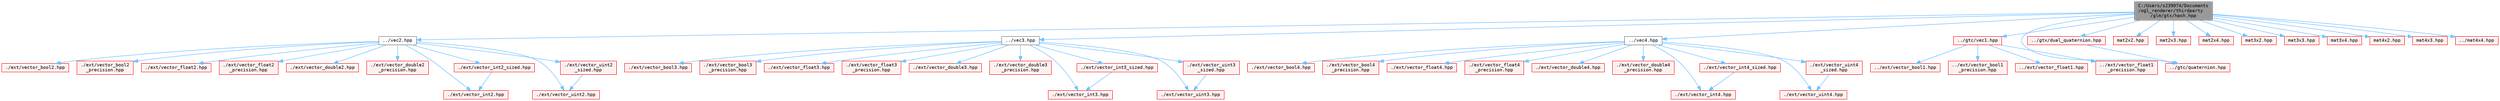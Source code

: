 digraph "C:/Users/s239074/Documents/ogl_renderer/thirdparty/glm/gtx/hash.hpp"
{
 // LATEX_PDF_SIZE
  bgcolor="transparent";
  edge [fontname=Terminal,fontsize=10,labelfontname=Helvetica,labelfontsize=10];
  node [fontname=Terminal,fontsize=10,shape=box,height=0.2,width=0.4];
  Node1 [label="C:/Users/s239074/Documents\l/ogl_renderer/thirdparty\l/glm/gtx/hash.hpp",height=0.2,width=0.4,color="gray40", fillcolor="grey60", style="filled", fontcolor="black",tooltip=" "];
  Node1 -> Node2 [color="steelblue1",style="solid"];
  Node2 [label="../vec2.hpp",height=0.2,width=0.4,color="grey40", fillcolor="white", style="filled",URL="$vec2_8hpp.html",tooltip=" "];
  Node2 -> Node3 [color="steelblue1",style="solid"];
  Node3 [label="./ext/vector_bool2.hpp",height=0.2,width=0.4,color="red", fillcolor="#FFF0F0", style="filled",URL="$vector__bool2_8hpp.html",tooltip=" "];
  Node2 -> Node13 [color="steelblue1",style="solid"];
  Node13 [label="./ext/vector_bool2\l_precision.hpp",height=0.2,width=0.4,color="red", fillcolor="#FFF0F0", style="filled",URL="$vector__bool2__precision_8hpp.html",tooltip=" "];
  Node2 -> Node14 [color="steelblue1",style="solid"];
  Node14 [label="./ext/vector_float2.hpp",height=0.2,width=0.4,color="red", fillcolor="#FFF0F0", style="filled",URL="$vector__float2_8hpp.html",tooltip=" "];
  Node2 -> Node15 [color="steelblue1",style="solid"];
  Node15 [label="./ext/vector_float2\l_precision.hpp",height=0.2,width=0.4,color="red", fillcolor="#FFF0F0", style="filled",URL="$vector__float2__precision_8hpp.html",tooltip=" "];
  Node2 -> Node16 [color="steelblue1",style="solid"];
  Node16 [label="./ext/vector_double2.hpp",height=0.2,width=0.4,color="red", fillcolor="#FFF0F0", style="filled",URL="$vector__double2_8hpp.html",tooltip=" "];
  Node2 -> Node17 [color="steelblue1",style="solid"];
  Node17 [label="./ext/vector_double2\l_precision.hpp",height=0.2,width=0.4,color="red", fillcolor="#FFF0F0", style="filled",URL="$vector__double2__precision_8hpp.html",tooltip=" "];
  Node2 -> Node18 [color="steelblue1",style="solid"];
  Node18 [label="./ext/vector_int2.hpp",height=0.2,width=0.4,color="red", fillcolor="#FFF0F0", style="filled",URL="$vector__int2_8hpp.html",tooltip=" "];
  Node2 -> Node19 [color="steelblue1",style="solid"];
  Node19 [label="./ext/vector_int2_sized.hpp",height=0.2,width=0.4,color="red", fillcolor="#FFF0F0", style="filled",URL="$vector__int2__sized_8hpp.html",tooltip=" "];
  Node19 -> Node18 [color="steelblue1",style="solid"];
  Node2 -> Node21 [color="steelblue1",style="solid"];
  Node21 [label="./ext/vector_uint2.hpp",height=0.2,width=0.4,color="red", fillcolor="#FFF0F0", style="filled",URL="$vector__uint2_8hpp.html",tooltip=" "];
  Node2 -> Node22 [color="steelblue1",style="solid"];
  Node22 [label="./ext/vector_uint2\l_sized.hpp",height=0.2,width=0.4,color="red", fillcolor="#FFF0F0", style="filled",URL="$vector__uint2__sized_8hpp.html",tooltip=" "];
  Node22 -> Node21 [color="steelblue1",style="solid"];
  Node1 -> Node24 [color="steelblue1",style="solid"];
  Node24 [label="../vec3.hpp",height=0.2,width=0.4,color="grey40", fillcolor="white", style="filled",URL="$vec3_8hpp.html",tooltip=" "];
  Node24 -> Node25 [color="steelblue1",style="solid"];
  Node25 [label="./ext/vector_bool3.hpp",height=0.2,width=0.4,color="red", fillcolor="#FFF0F0", style="filled",URL="$vector__bool3_8hpp.html",tooltip=" "];
  Node24 -> Node28 [color="steelblue1",style="solid"];
  Node28 [label="./ext/vector_bool3\l_precision.hpp",height=0.2,width=0.4,color="red", fillcolor="#FFF0F0", style="filled",URL="$vector__bool3__precision_8hpp.html",tooltip=" "];
  Node24 -> Node29 [color="steelblue1",style="solid"];
  Node29 [label="./ext/vector_float3.hpp",height=0.2,width=0.4,color="red", fillcolor="#FFF0F0", style="filled",URL="$vector__float3_8hpp.html",tooltip=" "];
  Node24 -> Node30 [color="steelblue1",style="solid"];
  Node30 [label="./ext/vector_float3\l_precision.hpp",height=0.2,width=0.4,color="red", fillcolor="#FFF0F0", style="filled",URL="$vector__float3__precision_8hpp.html",tooltip=" "];
  Node24 -> Node31 [color="steelblue1",style="solid"];
  Node31 [label="./ext/vector_double3.hpp",height=0.2,width=0.4,color="red", fillcolor="#FFF0F0", style="filled",URL="$vector__double3_8hpp.html",tooltip=" "];
  Node24 -> Node32 [color="steelblue1",style="solid"];
  Node32 [label="./ext/vector_double3\l_precision.hpp",height=0.2,width=0.4,color="red", fillcolor="#FFF0F0", style="filled",URL="$vector__double3__precision_8hpp.html",tooltip=" "];
  Node24 -> Node33 [color="steelblue1",style="solid"];
  Node33 [label="./ext/vector_int3.hpp",height=0.2,width=0.4,color="red", fillcolor="#FFF0F0", style="filled",URL="$vector__int3_8hpp.html",tooltip=" "];
  Node24 -> Node34 [color="steelblue1",style="solid"];
  Node34 [label="./ext/vector_int3_sized.hpp",height=0.2,width=0.4,color="red", fillcolor="#FFF0F0", style="filled",URL="$vector__int3__sized_8hpp.html",tooltip=" "];
  Node34 -> Node33 [color="steelblue1",style="solid"];
  Node24 -> Node35 [color="steelblue1",style="solid"];
  Node35 [label="./ext/vector_uint3.hpp",height=0.2,width=0.4,color="red", fillcolor="#FFF0F0", style="filled",URL="$vector__uint3_8hpp.html",tooltip=" "];
  Node24 -> Node36 [color="steelblue1",style="solid"];
  Node36 [label="./ext/vector_uint3\l_sized.hpp",height=0.2,width=0.4,color="red", fillcolor="#FFF0F0", style="filled",URL="$vector__uint3__sized_8hpp.html",tooltip=" "];
  Node36 -> Node35 [color="steelblue1",style="solid"];
  Node1 -> Node37 [color="steelblue1",style="solid"];
  Node37 [label="../vec4.hpp",height=0.2,width=0.4,color="grey40", fillcolor="white", style="filled",URL="$vec4_8hpp.html",tooltip=" "];
  Node37 -> Node38 [color="steelblue1",style="solid"];
  Node38 [label="./ext/vector_bool4.hpp",height=0.2,width=0.4,color="red", fillcolor="#FFF0F0", style="filled",URL="$vector__bool4_8hpp.html",tooltip=" "];
  Node37 -> Node41 [color="steelblue1",style="solid"];
  Node41 [label="./ext/vector_bool4\l_precision.hpp",height=0.2,width=0.4,color="red", fillcolor="#FFF0F0", style="filled",URL="$vector__bool4__precision_8hpp.html",tooltip=" "];
  Node37 -> Node42 [color="steelblue1",style="solid"];
  Node42 [label="./ext/vector_float4.hpp",height=0.2,width=0.4,color="red", fillcolor="#FFF0F0", style="filled",URL="$vector__float4_8hpp.html",tooltip=" "];
  Node37 -> Node43 [color="steelblue1",style="solid"];
  Node43 [label="./ext/vector_float4\l_precision.hpp",height=0.2,width=0.4,color="red", fillcolor="#FFF0F0", style="filled",URL="$vector__float4__precision_8hpp.html",tooltip=" "];
  Node37 -> Node44 [color="steelblue1",style="solid"];
  Node44 [label="./ext/vector_double4.hpp",height=0.2,width=0.4,color="red", fillcolor="#FFF0F0", style="filled",URL="$vector__double4_8hpp.html",tooltip=" "];
  Node37 -> Node45 [color="steelblue1",style="solid"];
  Node45 [label="./ext/vector_double4\l_precision.hpp",height=0.2,width=0.4,color="red", fillcolor="#FFF0F0", style="filled",URL="$vector__double4__precision_8hpp.html",tooltip=" "];
  Node37 -> Node46 [color="steelblue1",style="solid"];
  Node46 [label="./ext/vector_int4.hpp",height=0.2,width=0.4,color="red", fillcolor="#FFF0F0", style="filled",URL="$vector__int4_8hpp.html",tooltip=" "];
  Node37 -> Node47 [color="steelblue1",style="solid"];
  Node47 [label="./ext/vector_int4_sized.hpp",height=0.2,width=0.4,color="red", fillcolor="#FFF0F0", style="filled",URL="$vector__int4__sized_8hpp.html",tooltip=" "];
  Node47 -> Node46 [color="steelblue1",style="solid"];
  Node37 -> Node48 [color="steelblue1",style="solid"];
  Node48 [label="./ext/vector_uint4.hpp",height=0.2,width=0.4,color="red", fillcolor="#FFF0F0", style="filled",URL="$vector__uint4_8hpp.html",tooltip=" "];
  Node37 -> Node49 [color="steelblue1",style="solid"];
  Node49 [label="./ext/vector_uint4\l_sized.hpp",height=0.2,width=0.4,color="red", fillcolor="#FFF0F0", style="filled",URL="$vector__uint4__sized_8hpp.html",tooltip=" "];
  Node49 -> Node48 [color="steelblue1",style="solid"];
  Node1 -> Node50 [color="steelblue1",style="solid"];
  Node50 [label="../gtc/vec1.hpp",height=0.2,width=0.4,color="red", fillcolor="#FFF0F0", style="filled",URL="$vec1_8hpp.html",tooltip=" "];
  Node50 -> Node51 [color="steelblue1",style="solid"];
  Node51 [label="../ext/vector_bool1.hpp",height=0.2,width=0.4,color="red", fillcolor="#FFF0F0", style="filled",URL="$vector__bool1_8hpp.html",tooltip=" "];
  Node50 -> Node54 [color="steelblue1",style="solid"];
  Node54 [label="../ext/vector_bool1\l_precision.hpp",height=0.2,width=0.4,color="red", fillcolor="#FFF0F0", style="filled",URL="$vector__bool1__precision_8hpp.html",tooltip=" "];
  Node50 -> Node55 [color="steelblue1",style="solid"];
  Node55 [label="../ext/vector_float1.hpp",height=0.2,width=0.4,color="red", fillcolor="#FFF0F0", style="filled",URL="$vector__float1_8hpp.html",tooltip=" "];
  Node50 -> Node56 [color="steelblue1",style="solid"];
  Node56 [label="../ext/vector_float1\l_precision.hpp",height=0.2,width=0.4,color="red", fillcolor="#FFF0F0", style="filled",URL="$vector__float1__precision_8hpp.html",tooltip=" "];
  Node1 -> Node63 [color="steelblue1",style="solid"];
  Node63 [label="../gtc/quaternion.hpp",height=0.2,width=0.4,color="red", fillcolor="#FFF0F0", style="filled",URL="$gtc_2quaternion_8hpp.html",tooltip=" "];
  Node1 -> Node180 [color="steelblue1",style="solid"];
  Node180 [label="../gtx/dual_quaternion.hpp",height=0.2,width=0.4,color="red", fillcolor="#FFF0F0", style="filled",URL="$dual__quaternion_8hpp.html",tooltip=" "];
  Node180 -> Node63 [color="steelblue1",style="solid"];
  Node1 -> Node74 [color="steelblue1",style="solid"];
  Node74 [label="mat2x2.hpp",height=0.2,width=0.4,color="red", fillcolor="#FFF0F0", style="filled",URL="$mat2x2_8hpp.html",tooltip=" "];
  Node1 -> Node81 [color="steelblue1",style="solid"];
  Node81 [label="mat2x3.hpp",height=0.2,width=0.4,color="red", fillcolor="#FFF0F0", style="filled",URL="$mat2x3_8hpp.html",tooltip=" "];
  Node1 -> Node88 [color="steelblue1",style="solid"];
  Node88 [label="mat2x4.hpp",height=0.2,width=0.4,color="red", fillcolor="#FFF0F0", style="filled",URL="$mat2x4_8hpp.html",tooltip=" "];
  Node1 -> Node95 [color="steelblue1",style="solid"];
  Node95 [label="mat3x2.hpp",height=0.2,width=0.4,color="red", fillcolor="#FFF0F0", style="filled",URL="$mat3x2_8hpp.html",tooltip=" "];
  Node1 -> Node102 [color="steelblue1",style="solid"];
  Node102 [label="mat3x3.hpp",height=0.2,width=0.4,color="red", fillcolor="#FFF0F0", style="filled",URL="$mat3x3_8hpp.html",tooltip=" "];
  Node1 -> Node109 [color="steelblue1",style="solid"];
  Node109 [label="mat3x4.hpp",height=0.2,width=0.4,color="red", fillcolor="#FFF0F0", style="filled",URL="$mat3x4_8hpp.html",tooltip=" "];
  Node1 -> Node116 [color="steelblue1",style="solid"];
  Node116 [label="mat4x2.hpp",height=0.2,width=0.4,color="red", fillcolor="#FFF0F0", style="filled",URL="$mat4x2_8hpp.html",tooltip=" "];
  Node1 -> Node123 [color="steelblue1",style="solid"];
  Node123 [label="mat4x3.hpp",height=0.2,width=0.4,color="red", fillcolor="#FFF0F0", style="filled",URL="$mat4x3_8hpp.html",tooltip=" "];
  Node1 -> Node69 [color="steelblue1",style="solid"];
  Node69 [label="../mat4x4.hpp",height=0.2,width=0.4,color="red", fillcolor="#FFF0F0", style="filled",URL="$mat4x4_8hpp.html",tooltip=" "];
}
